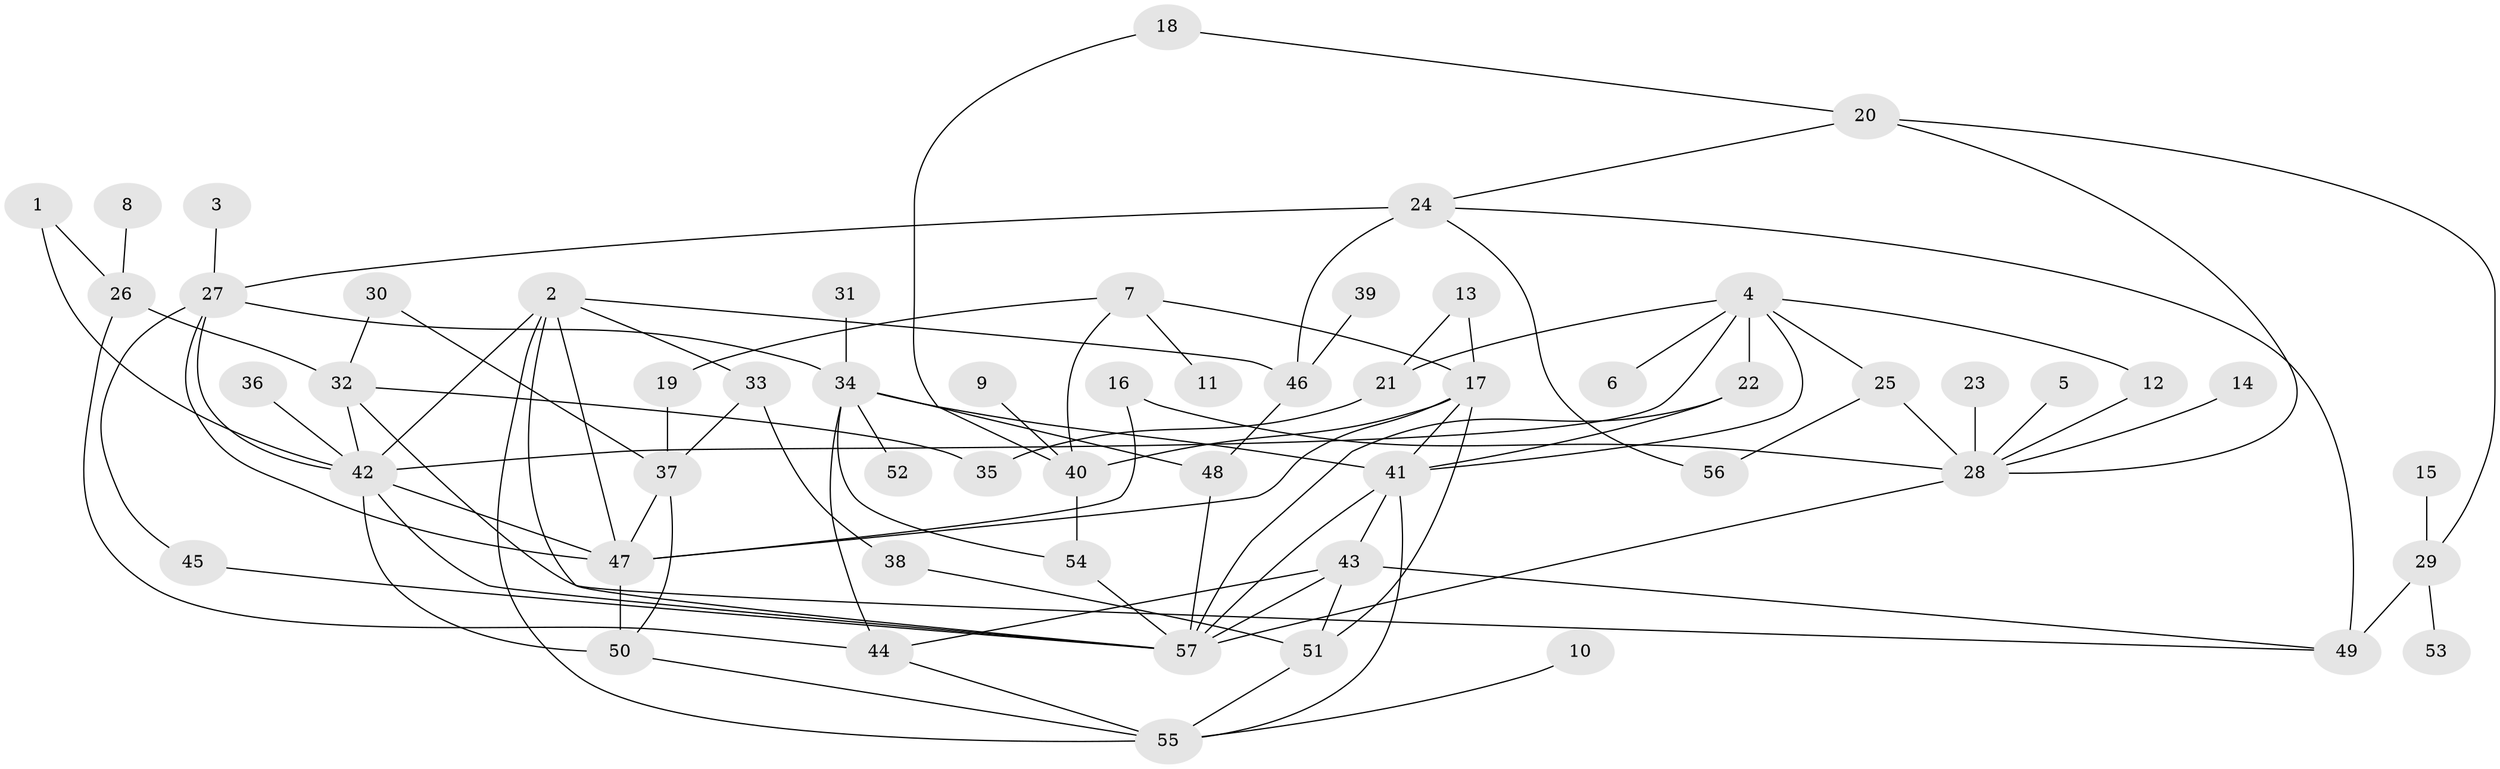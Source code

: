 // original degree distribution, {4: 0.12280701754385964, 2: 0.2982456140350877, 10: 0.008771929824561403, 5: 0.08771929824561403, 7: 0.03508771929824561, 3: 0.21052631578947367, 1: 0.21052631578947367, 6: 0.02631578947368421}
// Generated by graph-tools (version 1.1) at 2025/25/03/09/25 03:25:25]
// undirected, 57 vertices, 97 edges
graph export_dot {
graph [start="1"]
  node [color=gray90,style=filled];
  1;
  2;
  3;
  4;
  5;
  6;
  7;
  8;
  9;
  10;
  11;
  12;
  13;
  14;
  15;
  16;
  17;
  18;
  19;
  20;
  21;
  22;
  23;
  24;
  25;
  26;
  27;
  28;
  29;
  30;
  31;
  32;
  33;
  34;
  35;
  36;
  37;
  38;
  39;
  40;
  41;
  42;
  43;
  44;
  45;
  46;
  47;
  48;
  49;
  50;
  51;
  52;
  53;
  54;
  55;
  56;
  57;
  1 -- 26 [weight=1.0];
  1 -- 42 [weight=1.0];
  2 -- 33 [weight=1.0];
  2 -- 42 [weight=1.0];
  2 -- 46 [weight=1.0];
  2 -- 47 [weight=1.0];
  2 -- 55 [weight=1.0];
  2 -- 57 [weight=3.0];
  3 -- 27 [weight=1.0];
  4 -- 6 [weight=1.0];
  4 -- 12 [weight=1.0];
  4 -- 21 [weight=1.0];
  4 -- 22 [weight=1.0];
  4 -- 25 [weight=1.0];
  4 -- 41 [weight=1.0];
  4 -- 42 [weight=1.0];
  5 -- 28 [weight=1.0];
  7 -- 11 [weight=1.0];
  7 -- 17 [weight=1.0];
  7 -- 19 [weight=1.0];
  7 -- 40 [weight=1.0];
  8 -- 26 [weight=1.0];
  9 -- 40 [weight=1.0];
  10 -- 55 [weight=1.0];
  12 -- 28 [weight=1.0];
  13 -- 17 [weight=1.0];
  13 -- 21 [weight=1.0];
  14 -- 28 [weight=1.0];
  15 -- 29 [weight=1.0];
  16 -- 28 [weight=2.0];
  16 -- 47 [weight=1.0];
  17 -- 40 [weight=2.0];
  17 -- 41 [weight=1.0];
  17 -- 47 [weight=1.0];
  17 -- 51 [weight=1.0];
  18 -- 20 [weight=1.0];
  18 -- 40 [weight=1.0];
  19 -- 37 [weight=1.0];
  20 -- 24 [weight=1.0];
  20 -- 28 [weight=1.0];
  20 -- 29 [weight=1.0];
  21 -- 35 [weight=1.0];
  22 -- 41 [weight=1.0];
  22 -- 57 [weight=1.0];
  23 -- 28 [weight=1.0];
  24 -- 27 [weight=1.0];
  24 -- 46 [weight=2.0];
  24 -- 49 [weight=1.0];
  24 -- 56 [weight=1.0];
  25 -- 28 [weight=1.0];
  25 -- 56 [weight=1.0];
  26 -- 32 [weight=1.0];
  26 -- 44 [weight=1.0];
  27 -- 34 [weight=1.0];
  27 -- 42 [weight=1.0];
  27 -- 45 [weight=1.0];
  27 -- 47 [weight=1.0];
  28 -- 57 [weight=1.0];
  29 -- 49 [weight=2.0];
  29 -- 53 [weight=1.0];
  30 -- 32 [weight=1.0];
  30 -- 37 [weight=1.0];
  31 -- 34 [weight=1.0];
  32 -- 35 [weight=1.0];
  32 -- 42 [weight=1.0];
  32 -- 49 [weight=1.0];
  33 -- 37 [weight=1.0];
  33 -- 38 [weight=1.0];
  34 -- 41 [weight=1.0];
  34 -- 44 [weight=1.0];
  34 -- 48 [weight=1.0];
  34 -- 52 [weight=1.0];
  34 -- 54 [weight=1.0];
  36 -- 42 [weight=1.0];
  37 -- 47 [weight=1.0];
  37 -- 50 [weight=1.0];
  38 -- 51 [weight=1.0];
  39 -- 46 [weight=1.0];
  40 -- 54 [weight=1.0];
  41 -- 43 [weight=1.0];
  41 -- 55 [weight=1.0];
  41 -- 57 [weight=2.0];
  42 -- 47 [weight=1.0];
  42 -- 50 [weight=2.0];
  42 -- 57 [weight=1.0];
  43 -- 44 [weight=1.0];
  43 -- 49 [weight=1.0];
  43 -- 51 [weight=1.0];
  43 -- 57 [weight=2.0];
  44 -- 55 [weight=1.0];
  45 -- 57 [weight=1.0];
  46 -- 48 [weight=1.0];
  47 -- 50 [weight=1.0];
  48 -- 57 [weight=1.0];
  50 -- 55 [weight=1.0];
  51 -- 55 [weight=1.0];
  54 -- 57 [weight=1.0];
}
